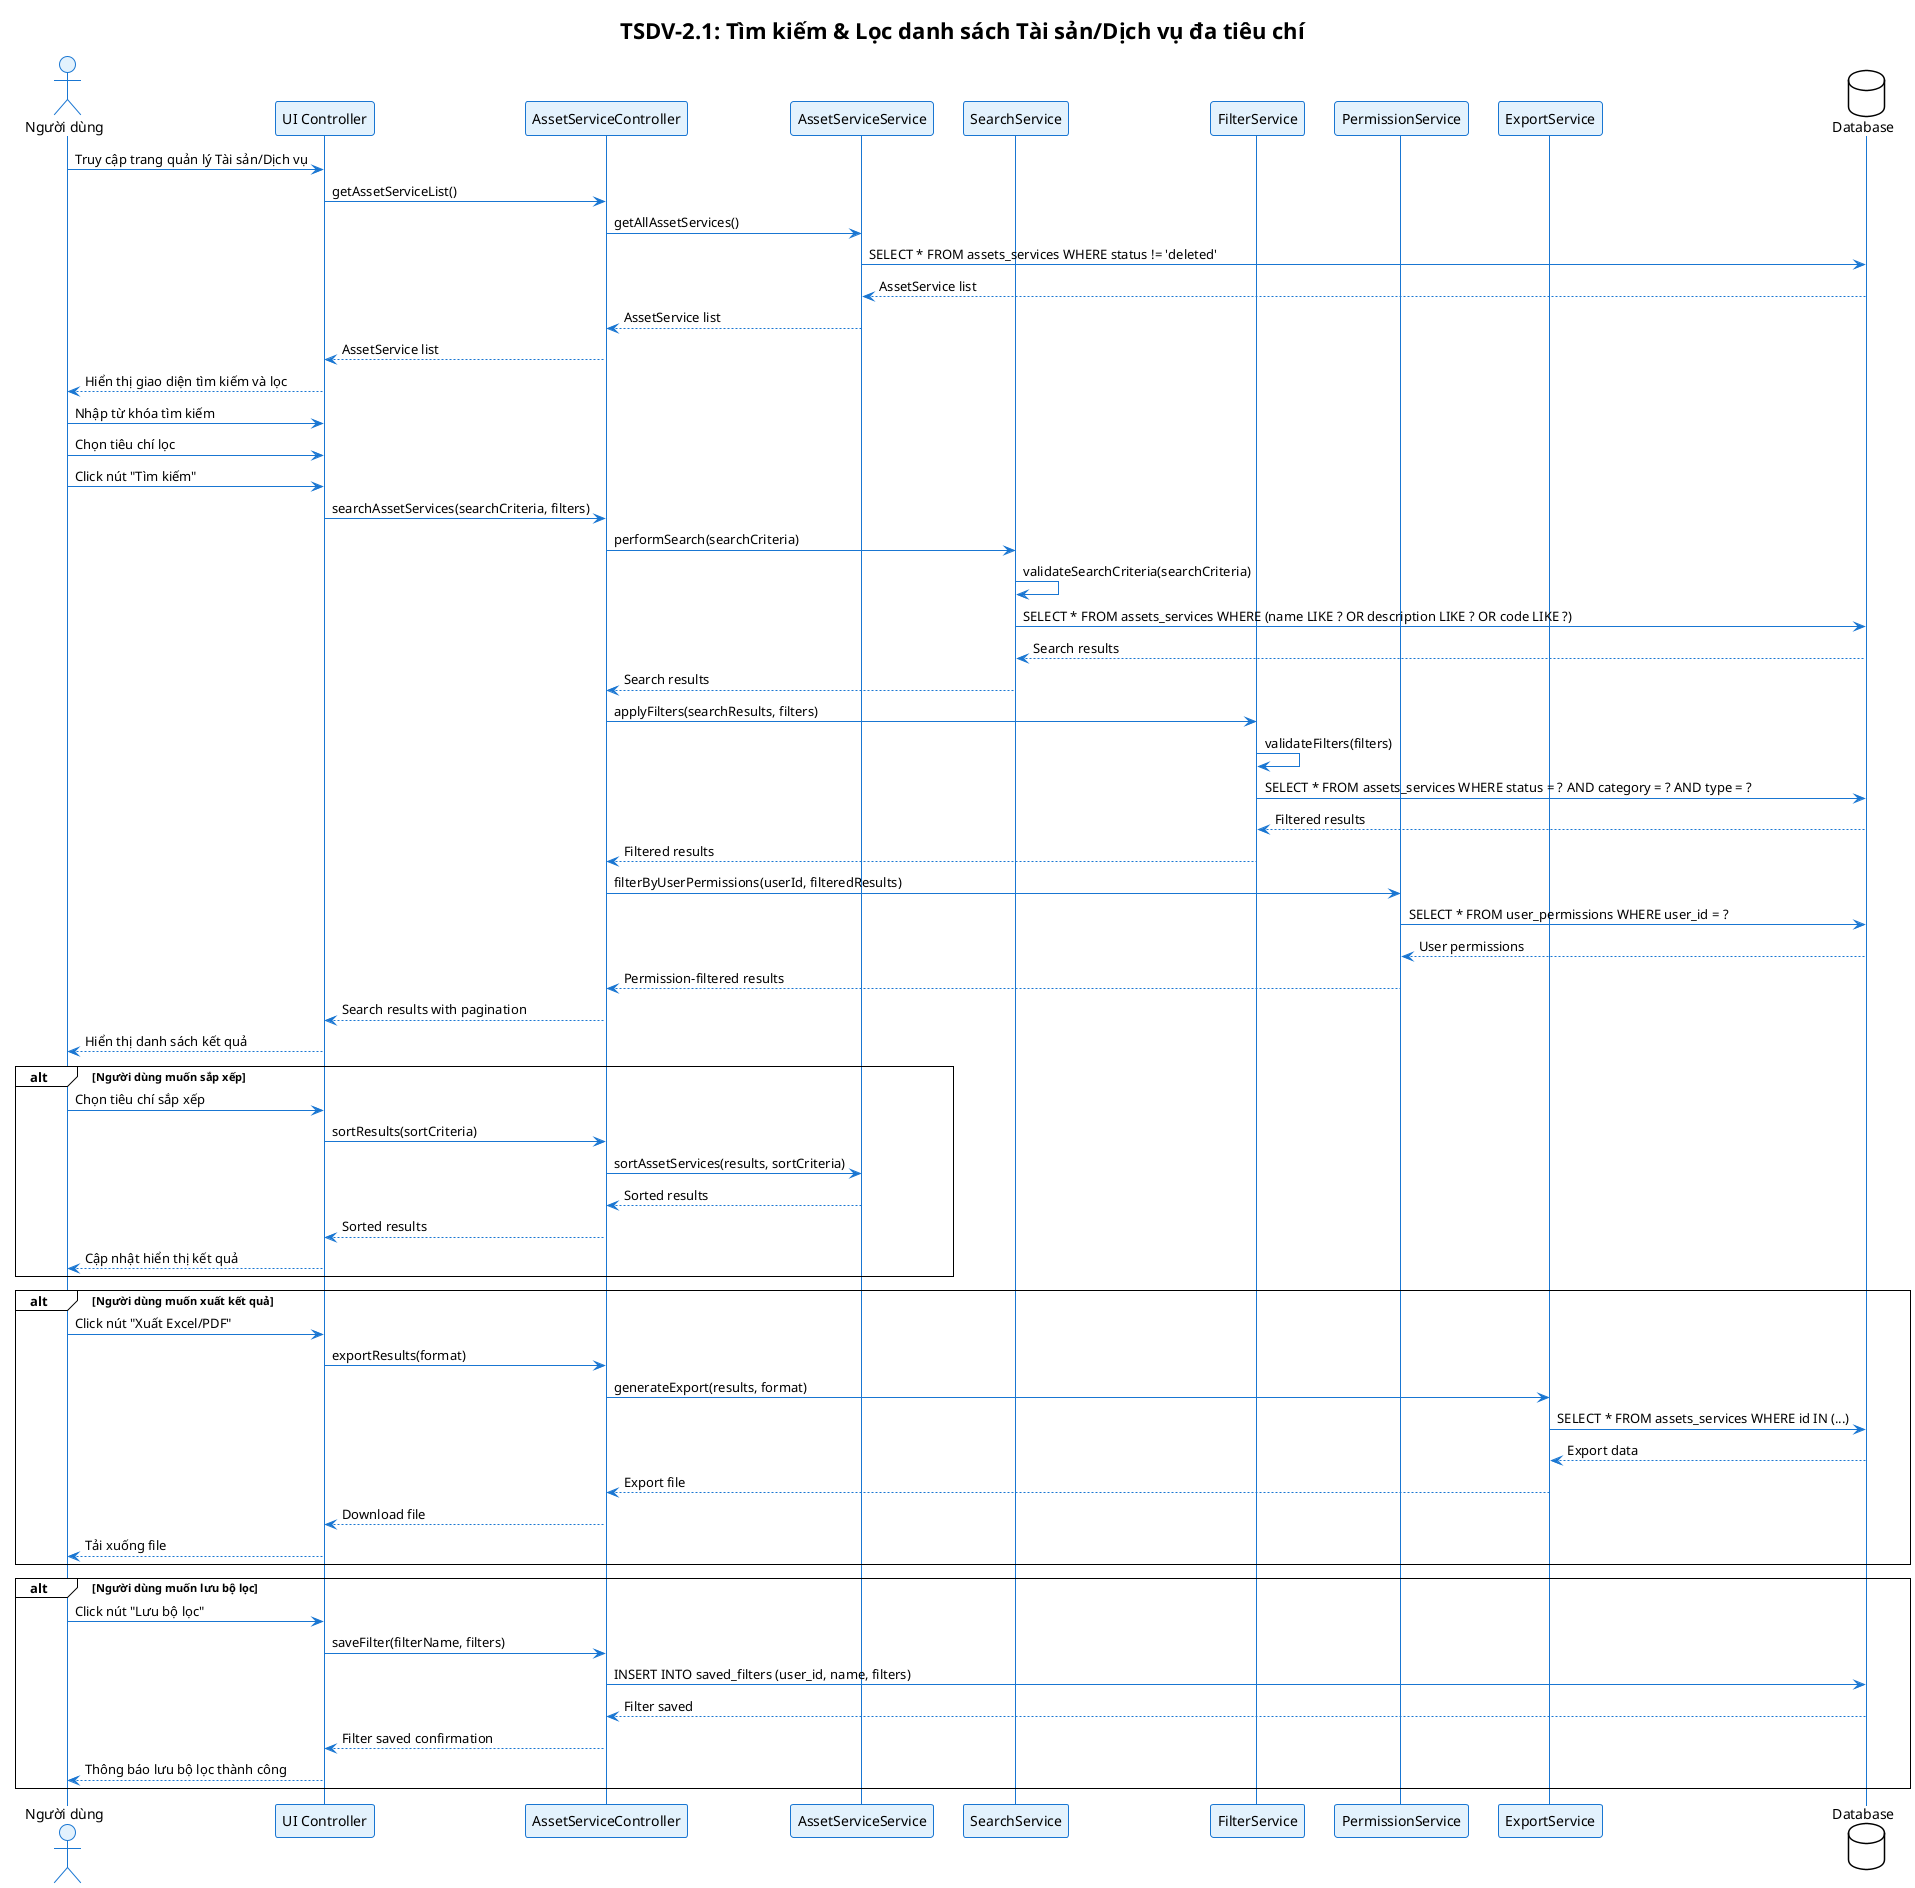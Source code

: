 @startuml TSDV-2.1 Sequence Diagram
!theme plain
skinparam backgroundColor #FFFFFF
skinparam sequence {
    ArrowColor #1976D2
    ActorBorderColor #1976D2
    LifeLineBorderColor #1976D2
    LifeLineBackgroundColor #E3F2FD
    ParticipantBorderColor #1976D2
    ParticipantBackgroundColor #E3F2FD
    ParticipantFontColor #000000
    ActorBackgroundColor #E3F2FD
    ActorFontColor #000000
}

title TSDV-2.1: Tìm kiếm & Lọc danh sách Tài sản/Dịch vụ đa tiêu chí

actor "Người dùng" as User
participant "UI Controller" as UI
participant "AssetServiceController" as Controller
participant "AssetServiceService" as Service
participant "SearchService" as Search
participant "FilterService" as Filter
participant "PermissionService" as Permission
participant "ExportService" as Export
database "Database" as DB

User -> UI: Truy cập trang quản lý Tài sản/Dịch vụ
UI -> Controller: getAssetServiceList()
Controller -> Service: getAllAssetServices()
Service -> DB: SELECT * FROM assets_services WHERE status != 'deleted'
DB --> Service: AssetService list
Service --> Controller: AssetService list
Controller --> UI: AssetService list
UI --> User: Hiển thị giao diện tìm kiếm và lọc

User -> UI: Nhập từ khóa tìm kiếm
User -> UI: Chọn tiêu chí lọc
User -> UI: Click nút "Tìm kiếm"
UI -> Controller: searchAssetServices(searchCriteria, filters)
Controller -> Search: performSearch(searchCriteria)
Search -> Search: validateSearchCriteria(searchCriteria)
Search -> DB: SELECT * FROM assets_services WHERE (name LIKE ? OR description LIKE ? OR code LIKE ?)
DB --> Search: Search results
Search --> Controller: Search results

Controller -> Filter: applyFilters(searchResults, filters)
Filter -> Filter: validateFilters(filters)
Filter -> DB: SELECT * FROM assets_services WHERE status = ? AND category = ? AND type = ?
DB --> Filter: Filtered results
Filter --> Controller: Filtered results

Controller -> Permission: filterByUserPermissions(userId, filteredResults)
Permission -> DB: SELECT * FROM user_permissions WHERE user_id = ?
DB --> Permission: User permissions
Permission --> Controller: Permission-filtered results

Controller --> UI: Search results with pagination
UI --> User: Hiển thị danh sách kết quả

alt Người dùng muốn sắp xếp
    User -> UI: Chọn tiêu chí sắp xếp
    UI -> Controller: sortResults(sortCriteria)
    Controller -> Service: sortAssetServices(results, sortCriteria)
    Service --> Controller: Sorted results
    Controller --> UI: Sorted results
    UI --> User: Cập nhật hiển thị kết quả
end

alt Người dùng muốn xuất kết quả
    User -> UI: Click nút "Xuất Excel/PDF"
    UI -> Controller: exportResults(format)
    Controller -> Export: generateExport(results, format)
    Export -> DB: SELECT * FROM assets_services WHERE id IN (...)
    DB --> Export: Export data
    Export --> Controller: Export file
    Controller --> UI: Download file
    UI --> User: Tải xuống file
end

alt Người dùng muốn lưu bộ lọc
    User -> UI: Click nút "Lưu bộ lọc"
    UI -> Controller: saveFilter(filterName, filters)
    Controller -> DB: INSERT INTO saved_filters (user_id, name, filters)
    DB --> Controller: Filter saved
    Controller --> UI: Filter saved confirmation
    UI --> User: Thông báo lưu bộ lọc thành công
end

@enduml
